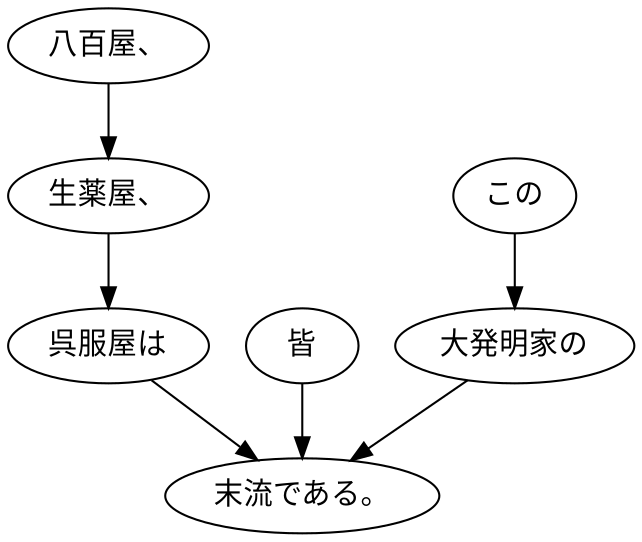 digraph graph4321 {
	node0 [label="八百屋、"];
	node1 [label="生薬屋、"];
	node2 [label="呉服屋は"];
	node3 [label="皆"];
	node4 [label="この"];
	node5 [label="大発明家の"];
	node6 [label="末流である。"];
	node0 -> node1;
	node1 -> node2;
	node2 -> node6;
	node3 -> node6;
	node4 -> node5;
	node5 -> node6;
}
